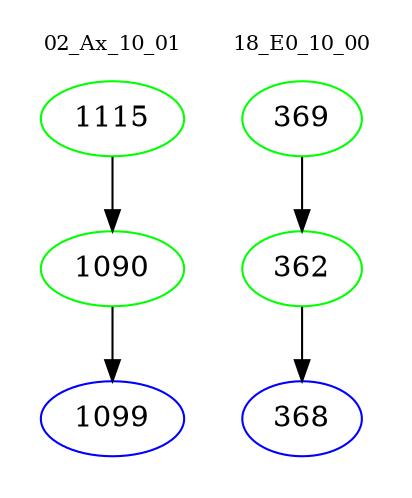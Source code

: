 digraph{
subgraph cluster_0 {
color = white
label = "02_Ax_10_01";
fontsize=10;
T0_1115 [label="1115", color="green"]
T0_1115 -> T0_1090 [color="black"]
T0_1090 [label="1090", color="green"]
T0_1090 -> T0_1099 [color="black"]
T0_1099 [label="1099", color="blue"]
}
subgraph cluster_1 {
color = white
label = "18_E0_10_00";
fontsize=10;
T1_369 [label="369", color="green"]
T1_369 -> T1_362 [color="black"]
T1_362 [label="362", color="green"]
T1_362 -> T1_368 [color="black"]
T1_368 [label="368", color="blue"]
}
}
